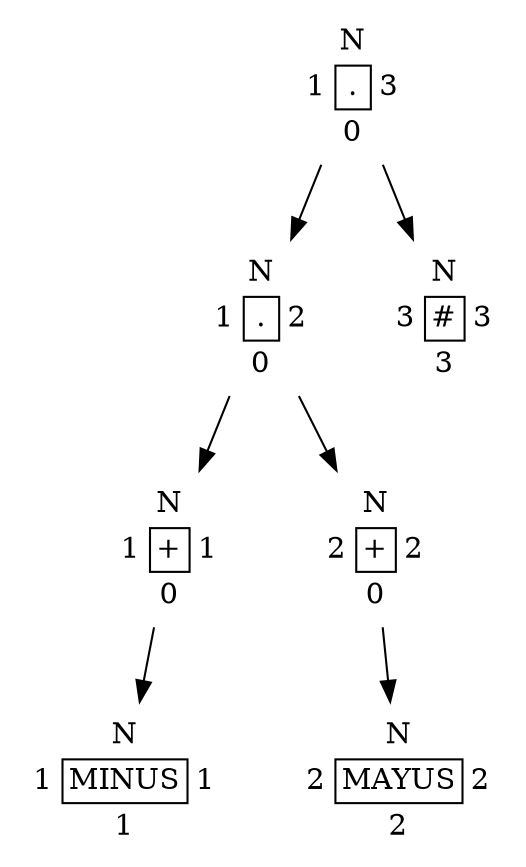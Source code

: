 digraph grafica{
rankdir=TB;
forcelabels= true;
node [shape = plaintext];
nodo1 [label = <<table border = '0' cellboder = '1' CELLSPACIONG='0'>
<tr>
<td></td>
<td>N</td>
<td></td>
</tr>
<tr>
<td>1</td>
<td border='1'>.</td>
<td>3</td></tr>
<tr>
<td></td>
<td>0</td>
<td></td>
</tr>
</table>>];
nodo2 [label = <<table border = '0' cellboder = '1' CELLSPACIONG='0'>
<tr>
<td></td>
<td>N</td>
<td></td>
</tr>
<tr>
<td>1</td>
<td border='1'>.</td>
<td>2</td></tr>
<tr>
<td></td>
<td>0</td>
<td></td>
</tr>
</table>>];
nodo3 [label = <<table border = '0' cellboder = '1' CELLSPACIONG='0'>
<tr>
<td></td>
<td>N</td>
<td></td>
</tr>
<tr>
<td>1</td>
<td border='1'>+</td>
<td>1</td></tr>
<tr>
<td></td>
<td>0</td>
<td></td>
</tr>
</table>>];
nodo4 [label = <<table border = '0' cellboder = '1' CELLSPACIONG='0'>
<tr>
<td></td>
<td>N</td>
<td></td>
</tr>
<tr>
<td>1</td>
<td border='1'>MINUS</td>
<td>1</td></tr>
<tr>
<td></td>
<td>1</td>
<td></td>
</tr>
</table>>];
nodo3->nodo4
nodo7 [label = <<table border = '0' cellboder = '1' CELLSPACIONG='0'>
<tr>
<td></td>
<td>N</td>
<td></td>
</tr>
<tr>
<td>2</td>
<td border='1'>+</td>
<td>2</td></tr>
<tr>
<td></td>
<td>0</td>
<td></td>
</tr>
</table>>];
nodo8 [label = <<table border = '0' cellboder = '1' CELLSPACIONG='0'>
<tr>
<td></td>
<td>N</td>
<td></td>
</tr>
<tr>
<td>2</td>
<td border='1'>MAYUS</td>
<td>2</td></tr>
<tr>
<td></td>
<td>2</td>
<td></td>
</tr>
</table>>];
nodo7->nodo8
nodo2->nodo3
nodo2->nodo7
nodo12 [label = <<table border = '0' cellboder = '1' CELLSPACIONG='0'>
<tr>
<td></td>
<td>N</td>
<td></td>
</tr>
<tr>
<td>3</td>
<td border='1'>#</td>
<td>3</td></tr>
<tr>
<td></td>
<td>3</td>
<td></td>
</tr>
</table>>];
nodo1->nodo2
nodo1->nodo12

}